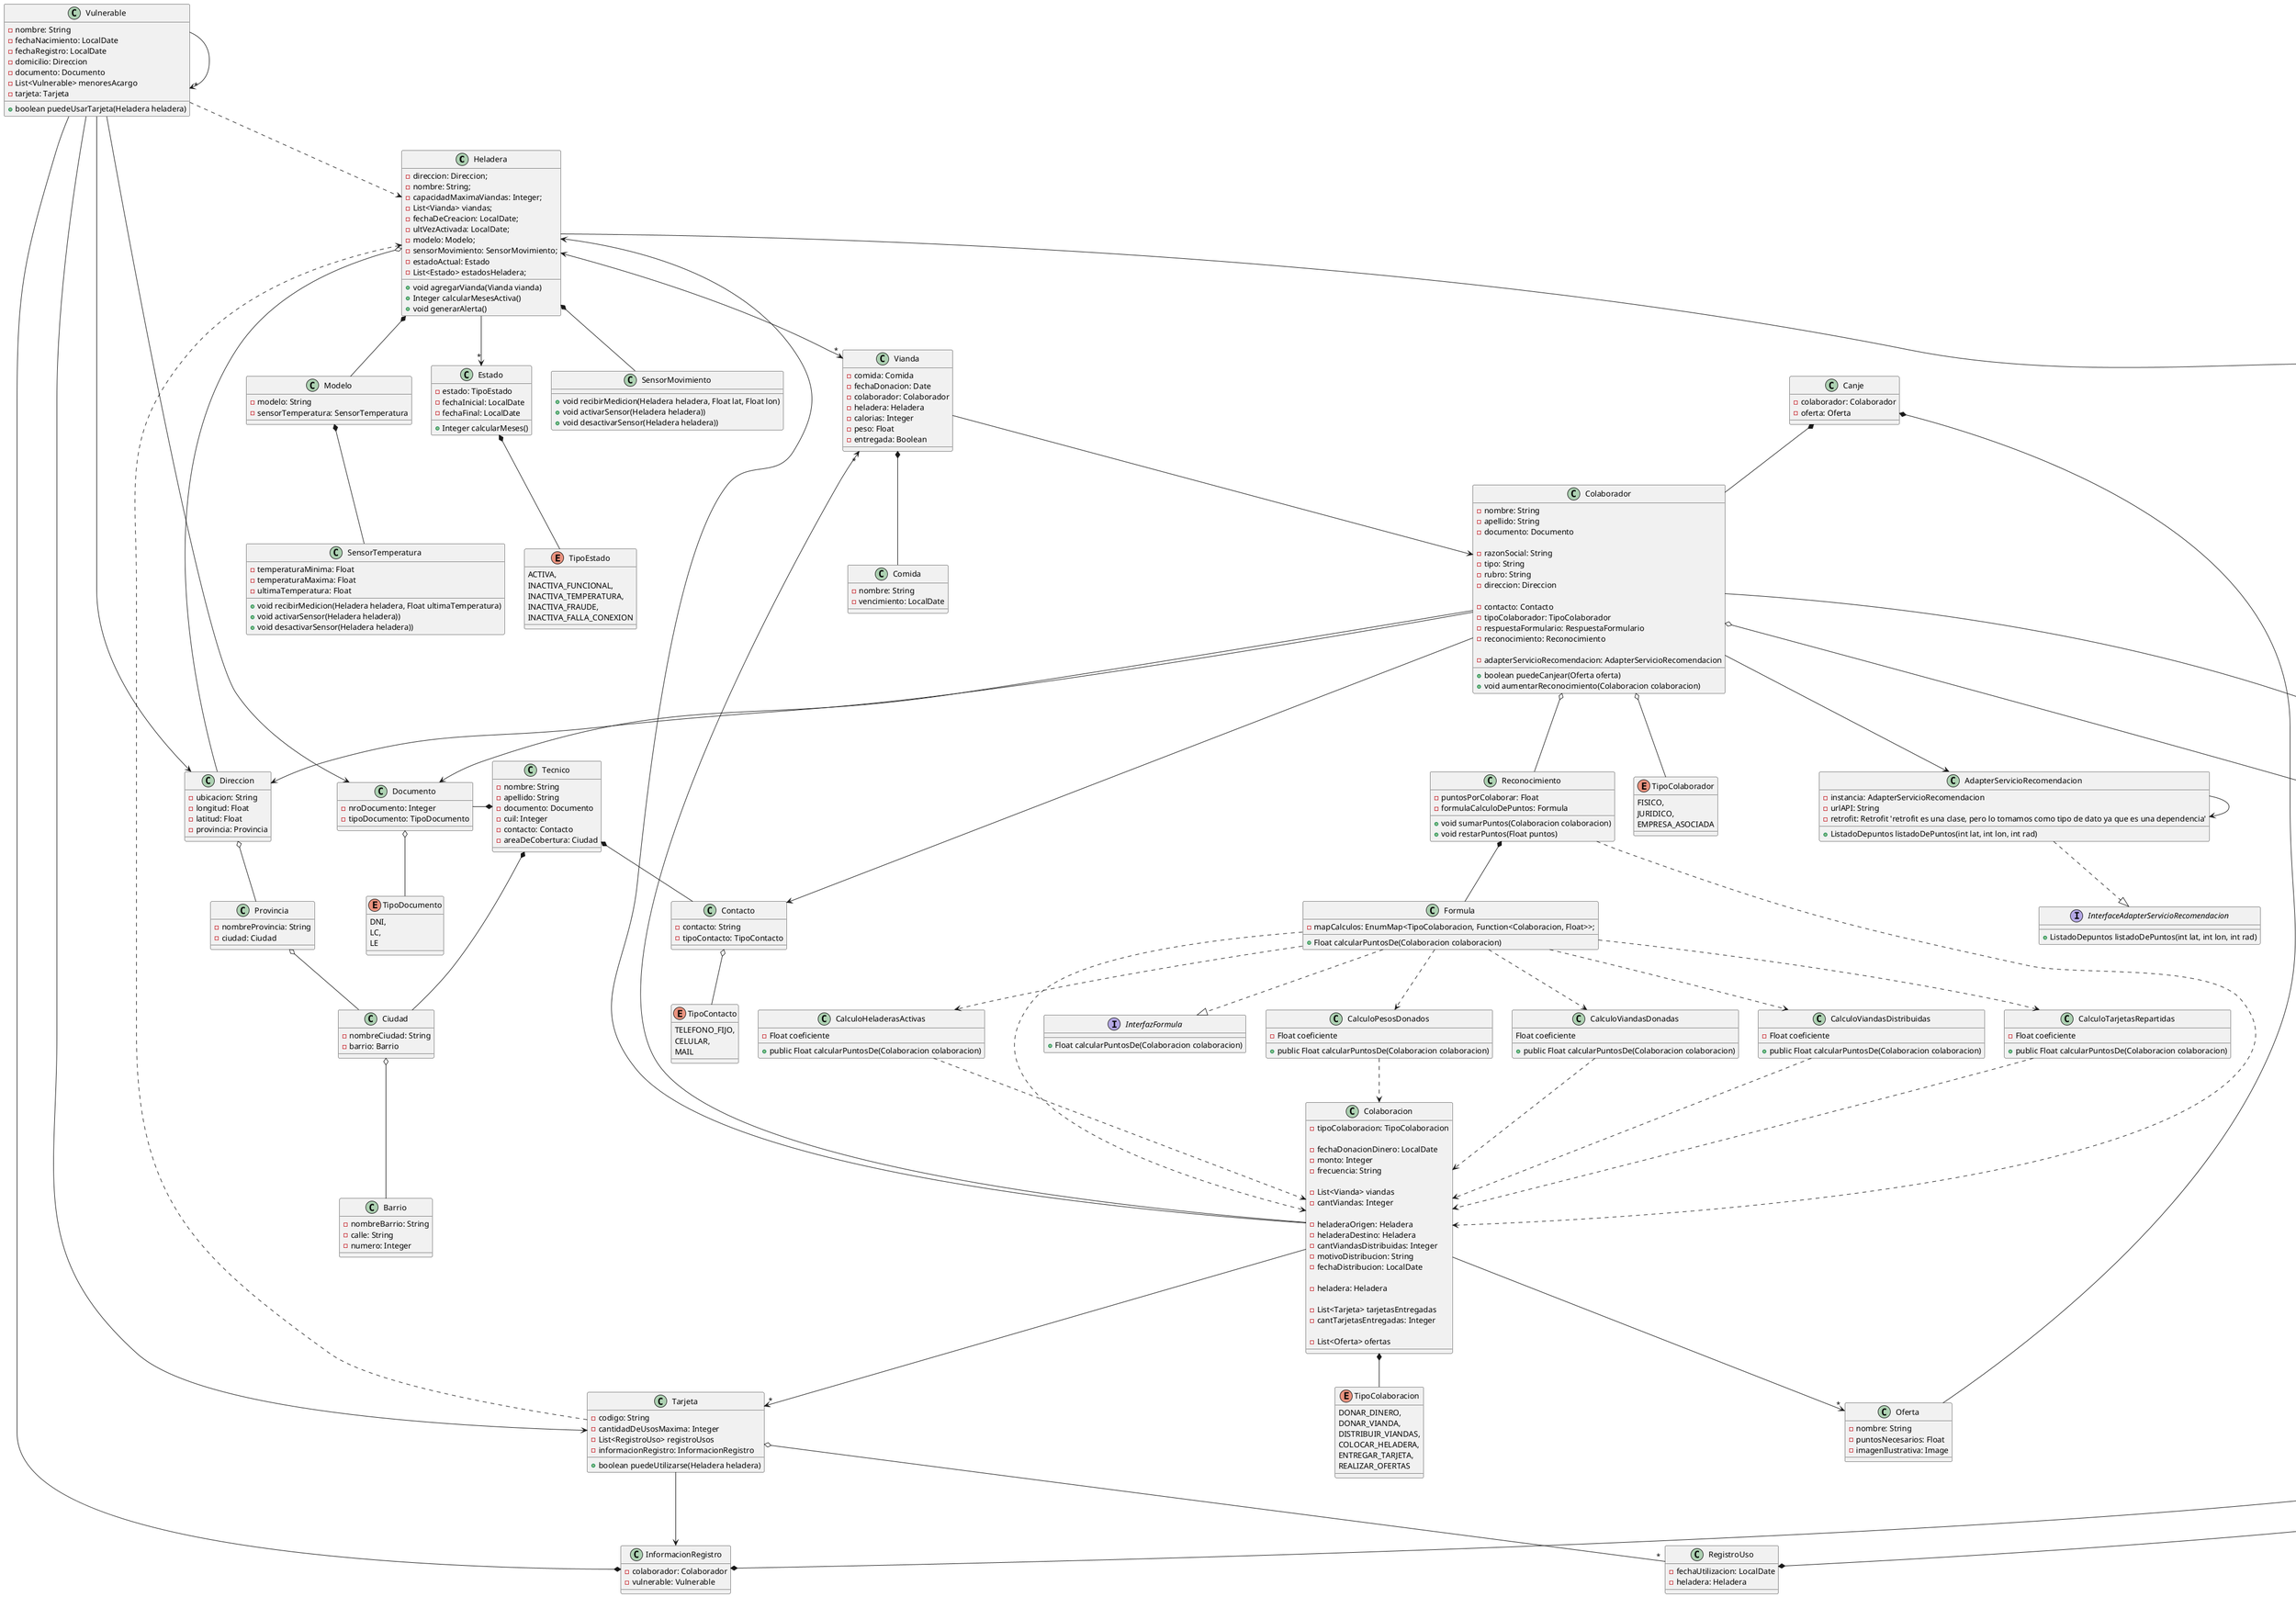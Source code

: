 @startuml
'========================================== Clases de la entrega 1 ============================================='

class Heladera {
    -direccion: Direccion;
    -nombre: String;
    -capacidadMaximaViandas: Integer;
    -List<Vianda> viandas;
    -fechaDeCreacion: LocalDate;
    -ultVezActivada: LocalDate;
    -modelo: Modelo;
    -sensorMovimiento: SensorMovimiento;
    -estadoActual: Estado
    -List<Estado> estadosHeladera;

    +void agregarVianda(Vianda vianda)
    +Integer calcularMesesActiva()
    +void generarAlerta()
}

class Direccion {
    -ubicacion: String
    -longitud: Float
    -latitud: Float
    -provincia: Provincia
}

class Provincia {
    -nombreProvincia: String
    -ciudad: Ciudad
}

class Ciudad {
    -nombreCiudad: String
    -barrio: Barrio
}

class Barrio {
    -nombreBarrio: String
    -calle: String
    -numero: Integer
}

class Vianda {
    -comida: Comida
    -fechaDonacion: Date
    -colaborador: Colaborador
    -heladera: Heladera
    -calorias: Integer
    -peso: Float
    -entregada: Boolean
}

class Comida {
    -nombre: String
    -vencimiento: LocalDate
}

class Vulnerable {
    -nombre: String
    -fechaNacimiento: LocalDate
    -fechaRegistro: LocalDate
    -domicilio: Direccion
    -documento: Documento
    -List<Vulnerable> menoresAcargo
    -tarjeta: Tarjeta

    +boolean puedeUsarTarjeta(Heladera heladera)
}

class Colaborador{
    'De Persona Fisica'
    -nombre: String
    -apellido: String
    -documento: Documento

    'De Persona Juridica'
    -razonSocial: String
    -tipo: String
    -rubro: String
    -direccion: Direccion

    -contacto: Contacto
    -tipoColaborador: TipoColaborador
    -respuestaFormulario: RespuestaFormulario
    -reconocimiento: Reconocimiento

    -adapterServicioRecomendacion: AdapterServicioRecomendacion

    +boolean puedeCanjear(Oferta oferta)
    +void aumentarReconocimiento(Colaboracion colaboracion)
}

enum TipoColaborador {
    FISICO,
    JURIDICO,
    EMPRESA_ASOCIADA
}

class Formulario {
    -List<Pregunta> preguntas
}

class RespuestaFormulario {
    -nombre: String
    -descripcion: String
    -List<Respuesta> respuestas
    -formulario: Formulario
}

class Pregunta {
    -pregunta: String
    -esOpcional: Boolean
    -List<Opcion> opciones
    -tipoDeSuRespuesta: TipoPregunta
}

class Respuesta {
    -pregunta: Pregunta
    -tipoRespuesta: TipoPregunta
    -respuestaTextoLibre: String
    -List<Opcion> opciones
    -respuestaSingleChoice: Opcion
}

class Opcion {
    -opcion: String
}

enum TipoPregunta {
    MULTIPLE_CHOICE,
    SINGLE_CHOICE,
    TEXTO_LIBRE
}

class Colaboracion {
    -tipoColaboracion: TipoColaboracion

    'DONAR_DINERO'
    -fechaDonacionDinero: LocalDate
    -monto: Integer
    -frecuencia: String

    'DONAR_VIANDA'
    -List<Vianda> viandas
    -cantViandas: Integer

    'DISTRIBUIR_VIANDA'
    -heladeraOrigen: Heladera
    -heladeraDestino: Heladera
    -cantViandasDistribuidas: Integer
    -motivoDistribucion: String
    -fechaDistribucion: LocalDate

    'COLOCAR_HELADERA'
    -heladera: Heladera

    'DISTRIBUIR_TARJETAS'
    -List<Tarjeta> tarjetasEntregadas
    -cantTarjetasEntregadas: Integer

    'REALIZAR_OFERTAS'
    -List<Oferta> ofertas
}

enum TipoColaboracion {
    DONAR_DINERO,
    DONAR_VIANDA,
    DISTRIBUIR_VIANDAS,
    COLOCAR_HELADERA,
    ENTREGAR_TARJETA,
    REALIZAR_OFERTAS
}

'========================================== Clases de la entrega 2 ============================================='

class Modelo{
    -modelo: String
    -sensorTemperatura: SensorTemperatura
}

class SensorTemperatura {
    -temperaturaMinima: Float
    -temperaturaMaxima: Float
    -ultimaTemperatura: Float

    +void recibirMedicion(Heladera heladera, Float ultimaTemperatura)
    +void activarSensor(Heladera heladera))
    +void desactivarSensor(Heladera heladera))
}

class SensorMovimiento {

    +void recibirMedicion(Heladera heladera, Float lat, Float lon)
    +void activarSensor(Heladera heladera))
    +void desactivarSensor(Heladera heladera))
}

class Reconocimiento {
    -puntosPorColaborar: Float
    -formulaCalculoDePuntos: Formula

    +void sumarPuntos(Colaboracion colaboracion)
    +void restarPuntos(Float puntos)
}

interface InterfazFormula {
    +Float calcularPuntosDe(Colaboracion colaboracion)
}

class Formula {
    -mapCalculos: EnumMap<TipoColaboracion, Function<Colaboracion, Float>>;

    +Float calcularPuntosDe(Colaboracion colaboracion)
}

class CalculoPesosDonados {
    -Float coeficiente

    +public Float calcularPuntosDe(Colaboracion colaboracion)
}

class CalculoViandasDonadas {
    Float coeficiente

    +public Float calcularPuntosDe(Colaboracion colaboracion)
}

class CalculoViandasDistribuidas {
    -Float coeficiente

    +public Float calcularPuntosDe(Colaboracion colaboracion)
}

class CalculoTarjetasRepartidas {
    -Float coeficiente

    +public Float calcularPuntosDe(Colaboracion colaboracion)
}

class CalculoHeladerasActivas {
    -Float coeficiente

    +public Float calcularPuntosDe(Colaboracion colaboracion)
}

class Tarjeta {
    -codigo: String
    -cantidadDeUsosMaxima: Integer
    -List<RegistroUso> registroUsos
    -informacionRegistro: InformacionRegistro

    +boolean puedeUtilizarse(Heladera heladera)
}

class RegistroUso {
    -fechaUtilizacion: LocalDate
    -heladera: Heladera
}

class InformacionRegistro {
    -colaborador: Colaborador
    -vulnerable: Vulnerable
}

class Tecnico {
    -nombre: String
    -apellido: String
    -documento: Documento
    -cuil: Integer
    -contacto: Contacto
    -areaDeCobertura: Ciudad
}

enum TipoDocumento {
    DNI,
    LC,
    LE
}

class Oferta {
    -nombre: String
    -puntosNecesarios: Float
    -imagenIlustrativa: Image
}

class Canje {
    -colaborador: Colaborador
    -oferta: Oferta
}

class Documento {
    -nroDocumento: Integer
    -tipoDocumento: TipoDocumento
}

class Contacto {
    -contacto: String
    -tipoContacto: TipoContacto
}

enum TipoContacto {
    TELEFONO_FIJO,
    CELULAR,
    MAIL
}

interface InterfaceAdapterServicioRecomendacion {
    +ListadoDepuntos listadoDePuntos(int lat, int lon, int rad)
}

class AdapterServicioRecomendacion{
    -instancia: AdapterServicioRecomendacion
    -urlAPI: String
    -retrofit: Retrofit 'retrofit es una clase, pero lo tomamos como tipo de dato ya que es una dependencia'

    +ListadoDepuntos listadoDePuntos(int lat, int lon, int rad)
}

class Estado{
    -estado: TipoEstado
    -fechaInicial: LocalDate
    -fechaFinal: LocalDate

    +Integer calcularMeses()
}

enum TipoEstado{
    ACTIVA,
    INACTIVA_FUNCIONAL,
    INACTIVA_TEMPERATURA,
    INACTIVA_FRAUDE,
    INACTIVA_FALLA_CONEXION
}
'================================================== Relaciones ================================================'

'DIRECCIONES'
Direccion o-- Provincia
Provincia o-- Ciudad
Ciudad o-- Barrio

'HELADERA'
Heladera o-- Direccion
Heladera <-->"*" Vianda
Heladera *-- Modelo
Heladera *-- SensorMovimiento
Heladera -->"*" Estado

'VIANDA'
Vianda *-- Comida
Vianda --> Colaborador

'MODELO'
Modelo *-- SensorTemperatura

'COLABORADOR'
Colaborador ---> Documento
Colaborador ---> Direccion
Colaborador ---> Contacto
Colaborador o--- TipoColaborador
Colaborador o--- RespuestaFormulario
Colaborador o--- Reconocimiento
Colaborador ---> AdapterServicioRecomendacion

'DOCUMENTO'
Documento o-- TipoDocumento

'CONTACTO'
Contacto o-- TipoContacto

'SERVICIO RECOMENDACION'
AdapterServicioRecomendacion --> AdapterServicioRecomendacion
AdapterServicioRecomendacion ..|> InterfaceAdapterServicioRecomendacion

'RECONOCIMIENTO'
Reconocimiento *-- Formula
Reconocimiento ..> Colaboracion

'FORMULA'
Formula ..|> InterfazFormula
Formula ..> Colaboracion
Formula ..> CalculoPesosDonados
Formula ..> CalculoViandasDonadas
Formula ..> CalculoTarjetasRepartidas
Formula ..> CalculoHeladerasActivas
Formula ..> CalculoViandasDistribuidas

'RESPUESTA FORMULARIO'
RespuestaFormulario o--"*" Respuesta
RespuestaFormulario *-- Formulario

'FORMULARIO'
Formulario o--"*" Pregunta

'PREGUNTA'
Pregunta -->"*" Opcion
Pregunta *-- TipoPregunta

'RESPUESTA'
Respuesta o-- Pregunta
Respuesta *-- TipoPregunta
Respuesta -->"*" Opcion

'COLABORACION'
Colaboracion *-- TipoColaboracion
Colaboracion -->"*" Vianda
Colaboracion --> Heladera
Colaboracion -->"*" Tarjeta
Colaboracion -->"*" Oferta

'TARJETA'
Tarjeta o---"*" RegistroUso
Tarjeta ---> InformacionRegistro
Tarjeta ...> Heladera

'REGISTRO USO'
RegistroUso *--- Heladera

'INFORMACION REGISTRO'
InformacionRegistro *--- Colaborador
InformacionRegistro *--- Vulnerable

'VULNERABLE'
Vulnerable ---> Direccion
Vulnerable ---> Documento
Vulnerable --->"*" Vulnerable
Vulnerable ---> Tarjeta
Vulnerable ..> Heladera

'TECNICO'
Tecnico *- Documento
Tecnico *-- Contacto
Tecnico *-- Ciudad

'CANJE'
Canje *-- Colaborador
Canje *-- Oferta

'CALCULOS'
CalculoPesosDonados ..> Colaboracion
CalculoViandasDonadas ..> Colaboracion
CalculoTarjetasRepartidas ..> Colaboracion
CalculoHeladerasActivas ..> Colaboracion
CalculoViandasDistribuidas ..> Colaboracion

'Estado'
Estado *-- TipoEstado

@enduml